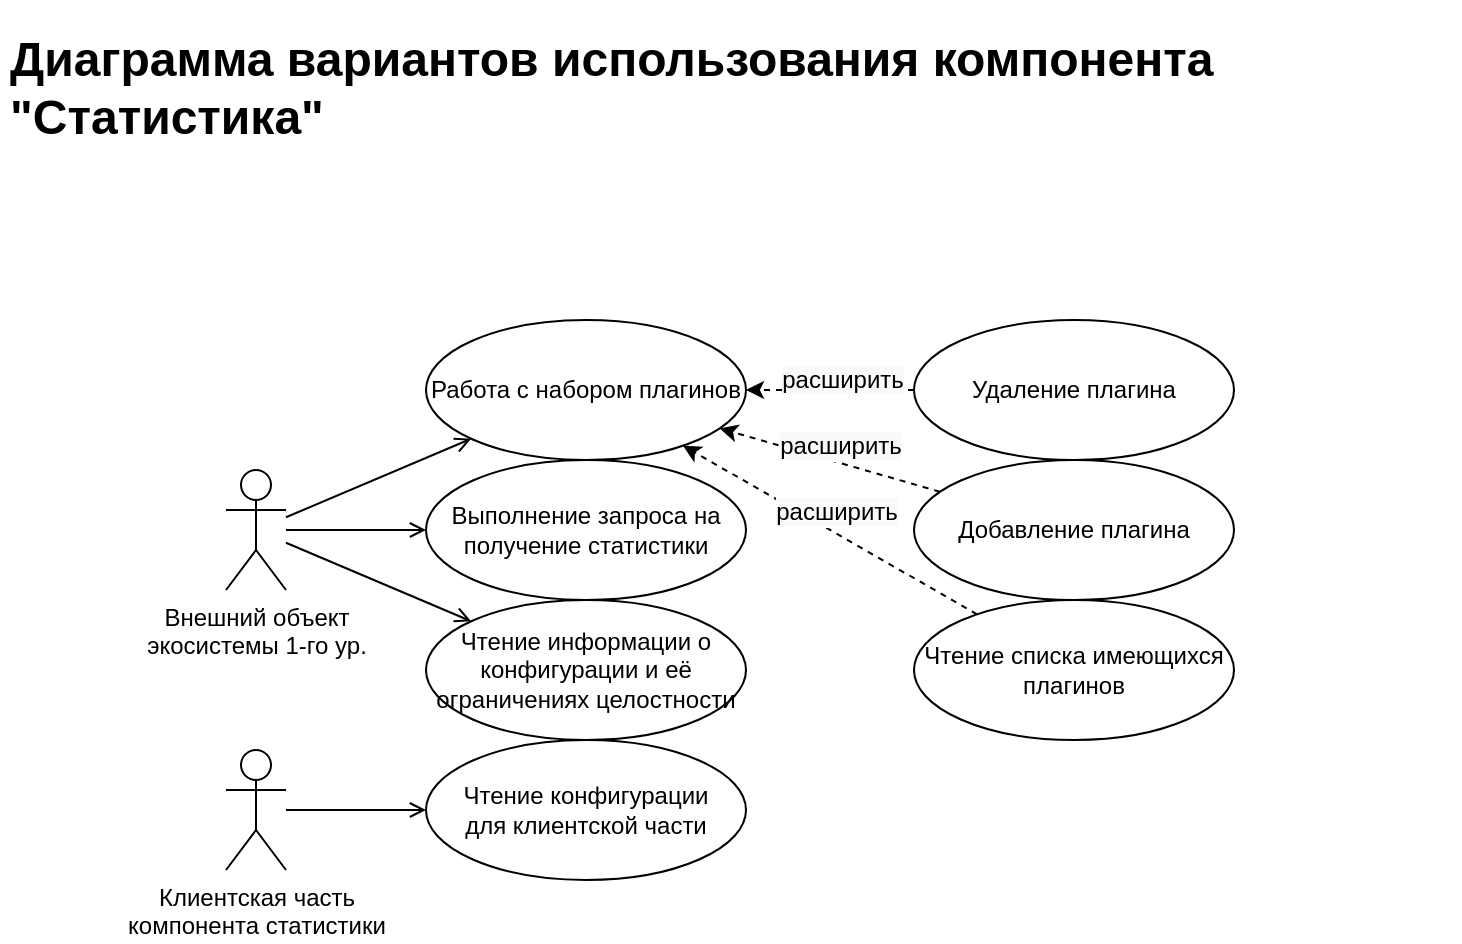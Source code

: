 <mxfile version="20.5.1" type="device"><diagram id="5-Hc2WiZsdCrzvhlhOqM" name="Страница 1"><mxGraphModel dx="1038" dy="547" grid="1" gridSize="10" guides="1" tooltips="1" connect="1" arrows="1" fold="1" page="1" pageScale="1" pageWidth="827" pageHeight="1169" math="0" shadow="0"><root><mxCell id="0"/><mxCell id="1" parent="0"/><mxCell id="6u62G0GCmiXWIvD0KNRV-2" value="" style="edgeStyle=none;rounded=0;orthogonalLoop=1;jettySize=auto;html=1;endArrow=open;endFill=0;" parent="1" source="6u62G0GCmiXWIvD0KNRV-6" target="6u62G0GCmiXWIvD0KNRV-38" edge="1"><mxGeometry relative="1" as="geometry"/></mxCell><mxCell id="6u62G0GCmiXWIvD0KNRV-3" style="edgeStyle=none;rounded=0;orthogonalLoop=1;jettySize=auto;html=1;endArrow=open;endFill=0;" parent="1" source="6u62G0GCmiXWIvD0KNRV-6" target="6u62G0GCmiXWIvD0KNRV-12" edge="1"><mxGeometry relative="1" as="geometry"/></mxCell><mxCell id="6u62G0GCmiXWIvD0KNRV-6" value="Внешний объект&lt;br&gt;экосистемы 1-го ур." style="shape=umlActor;verticalLabelPosition=bottom;verticalAlign=top;html=1;" parent="1" vertex="1"><mxGeometry x="162" y="235" width="30" height="60" as="geometry"/></mxCell><mxCell id="6u62G0GCmiXWIvD0KNRV-10" value="Удаление плагина" style="ellipse;whiteSpace=wrap;html=1;" parent="1" vertex="1"><mxGeometry x="506" y="160" width="160" height="70" as="geometry"/></mxCell><mxCell id="6u62G0GCmiXWIvD0KNRV-12" value="&lt;font style=&quot;vertical-align: inherit;&quot;&gt;&lt;font style=&quot;vertical-align: inherit;&quot;&gt;Выполнение запроса на получение статистики&lt;/font&gt;&lt;/font&gt;" style="ellipse;whiteSpace=wrap;html=1;" parent="1" vertex="1"><mxGeometry x="262" y="230" width="160" height="70" as="geometry"/></mxCell><mxCell id="6u62G0GCmiXWIvD0KNRV-37" value="Добавление плагина" style="ellipse;whiteSpace=wrap;html=1;" parent="1" vertex="1"><mxGeometry x="506" y="230" width="160" height="70" as="geometry"/></mxCell><mxCell id="6u62G0GCmiXWIvD0KNRV-38" value="Работа с набором плагинов" style="ellipse;whiteSpace=wrap;html=1;" parent="1" vertex="1"><mxGeometry x="262" y="160" width="160" height="70" as="geometry"/></mxCell><mxCell id="6u62G0GCmiXWIvD0KNRV-44" style="orthogonalLoop=1;jettySize=auto;html=1;dashed=1;endArrow=classic;endFill=1;elbow=vertical;rounded=0;" parent="1" source="6u62G0GCmiXWIvD0KNRV-10" target="6u62G0GCmiXWIvD0KNRV-38" edge="1"><mxGeometry relative="1" as="geometry"><mxPoint x="615.369" y="159.95" as="sourcePoint"/><mxPoint x="508.462" y="145.293" as="targetPoint"/></mxGeometry></mxCell><mxCell id="6u62G0GCmiXWIvD0KNRV-45" value="&lt;span style=&quot;font-size: 12px; background-color: rgb(248, 249, 250);&quot;&gt;расширить&lt;/span&gt;" style="edgeLabel;html=1;align=center;verticalAlign=middle;resizable=0;points=[];" parent="6u62G0GCmiXWIvD0KNRV-44" vertex="1" connectable="0"><mxGeometry x="0.115" y="-1" relative="1" as="geometry"><mxPoint x="11" y="-4" as="offset"/></mxGeometry></mxCell><mxCell id="6u62G0GCmiXWIvD0KNRV-46" style="orthogonalLoop=1;jettySize=auto;html=1;dashed=1;endArrow=classic;endFill=1;elbow=vertical;rounded=0;" parent="1" source="6u62G0GCmiXWIvD0KNRV-37" target="6u62G0GCmiXWIvD0KNRV-38" edge="1"><mxGeometry relative="1" as="geometry"><mxPoint x="515.818" y="145.684" as="sourcePoint"/><mxPoint x="427.895" y="158.932" as="targetPoint"/></mxGeometry></mxCell><mxCell id="6u62G0GCmiXWIvD0KNRV-47" value="&lt;span style=&quot;font-size: 12px; background-color: rgb(248, 249, 250);&quot;&gt;расширить&lt;/span&gt;" style="edgeLabel;html=1;align=center;verticalAlign=middle;resizable=0;points=[];" parent="6u62G0GCmiXWIvD0KNRV-46" vertex="1" connectable="0"><mxGeometry x="0.115" y="-1" relative="1" as="geometry"><mxPoint x="11" y="-4" as="offset"/></mxGeometry></mxCell><mxCell id="dc1N_dXZeRNlK3l6JEcu-1" value="Клиентская часть&lt;br&gt;компонента статистики" style="shape=umlActor;verticalLabelPosition=bottom;verticalAlign=top;html=1;" parent="1" vertex="1"><mxGeometry x="162" y="375" width="30" height="60" as="geometry"/></mxCell><mxCell id="dc1N_dXZeRNlK3l6JEcu-3" value="&lt;font style=&quot;vertical-align: inherit;&quot;&gt;&lt;font style=&quot;vertical-align: inherit;&quot;&gt;Чтение конфигурации&lt;br&gt;для клиентской части&lt;br&gt;&lt;/font&gt;&lt;/font&gt;" style="ellipse;whiteSpace=wrap;html=1;" parent="1" vertex="1"><mxGeometry x="262" y="370" width="160" height="70" as="geometry"/></mxCell><mxCell id="dc1N_dXZeRNlK3l6JEcu-4" style="edgeStyle=none;rounded=0;orthogonalLoop=1;jettySize=auto;html=1;endArrow=open;endFill=0;" parent="1" source="dc1N_dXZeRNlK3l6JEcu-1" target="dc1N_dXZeRNlK3l6JEcu-3" edge="1"><mxGeometry relative="1" as="geometry"><mxPoint x="162" y="171.757" as="sourcePoint"/><mxPoint x="293.008" y="274.439" as="targetPoint"/></mxGeometry></mxCell><mxCell id="dc1N_dXZeRNlK3l6JEcu-6" value="&lt;font style=&quot;vertical-align: inherit;&quot;&gt;&lt;font style=&quot;vertical-align: inherit;&quot;&gt;Чтение информации о конфигурации и её ограничениях целостности&lt;br&gt;&lt;/font&gt;&lt;/font&gt;" style="ellipse;whiteSpace=wrap;html=1;" parent="1" vertex="1"><mxGeometry x="262" y="300" width="160" height="70" as="geometry"/></mxCell><mxCell id="dc1N_dXZeRNlK3l6JEcu-7" style="edgeStyle=none;rounded=0;orthogonalLoop=1;jettySize=auto;html=1;endArrow=open;endFill=0;" parent="1" source="6u62G0GCmiXWIvD0KNRV-6" target="dc1N_dXZeRNlK3l6JEcu-6" edge="1"><mxGeometry relative="1" as="geometry"><mxPoint x="182" y="386.757" as="sourcePoint"/><mxPoint x="313.008" y="489.439" as="targetPoint"/></mxGeometry></mxCell><mxCell id="M7EVOJVPCa0Cmt6W--nS-1" value="&lt;font style=&quot;vertical-align: inherit;&quot;&gt;&lt;font style=&quot;vertical-align: inherit;&quot;&gt;Чтение списка имеющихся плагинов&lt;/font&gt;&lt;/font&gt;" style="ellipse;whiteSpace=wrap;html=1;" parent="1" vertex="1"><mxGeometry x="506" y="300" width="160" height="70" as="geometry"/></mxCell><mxCell id="M7EVOJVPCa0Cmt6W--nS-2" style="orthogonalLoop=1;jettySize=auto;html=1;dashed=1;endArrow=classic;endFill=1;elbow=vertical;rounded=0;" parent="1" source="M7EVOJVPCa0Cmt6W--nS-1" target="6u62G0GCmiXWIvD0KNRV-38" edge="1"><mxGeometry relative="1" as="geometry"><mxPoint x="515.818" y="194.316" as="sourcePoint"/><mxPoint x="427.895" y="181.068" as="targetPoint"/></mxGeometry></mxCell><mxCell id="M7EVOJVPCa0Cmt6W--nS-3" value="&lt;span style=&quot;font-size: 12px; background-color: rgb(248, 249, 250);&quot;&gt;расширить&lt;/span&gt;" style="edgeLabel;html=1;align=center;verticalAlign=middle;resizable=0;points=[];" parent="M7EVOJVPCa0Cmt6W--nS-2" vertex="1" connectable="0"><mxGeometry x="0.115" y="-1" relative="1" as="geometry"><mxPoint x="11" y="-4" as="offset"/></mxGeometry></mxCell><mxCell id="OwTOw_4rzDEcp2jrz77R-1" value="&lt;h1&gt;Диаграмма вариантов использования компонента &quot;Статистика&quot;&lt;/h1&gt;&lt;span style=&quot;text-align: center;&quot;&gt;&lt;br&gt;&lt;/span&gt;" style="text;html=1;strokeColor=none;fillColor=none;spacing=5;spacingTop=-20;overflow=hidden;rounded=0;whiteSpace=wrap;" vertex="1" parent="1"><mxGeometry x="49" y="10" width="730" height="160" as="geometry"/></mxCell></root></mxGraphModel></diagram></mxfile>